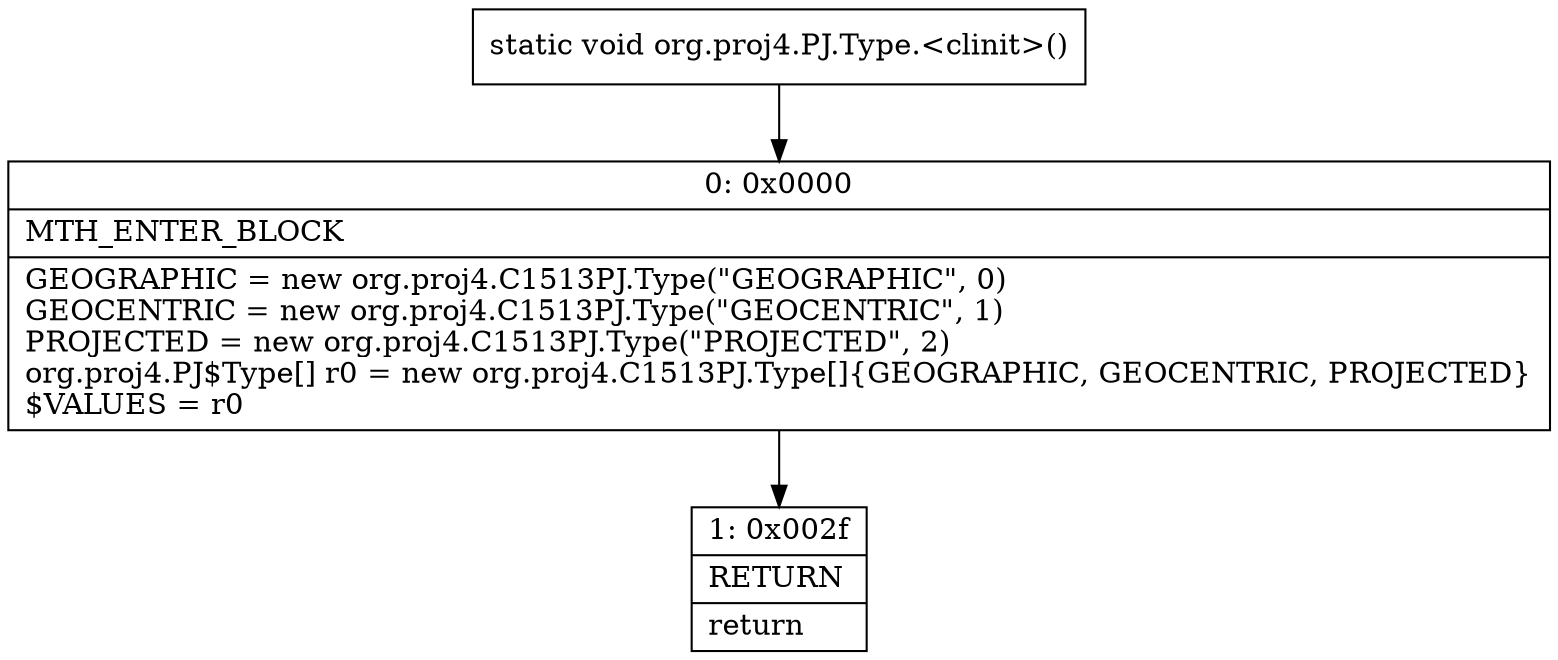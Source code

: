 digraph "CFG fororg.proj4.PJ.Type.\<clinit\>()V" {
Node_0 [shape=record,label="{0\:\ 0x0000|MTH_ENTER_BLOCK\l|GEOGRAPHIC = new org.proj4.C1513PJ.Type(\"GEOGRAPHIC\", 0)\lGEOCENTRIC = new org.proj4.C1513PJ.Type(\"GEOCENTRIC\", 1)\lPROJECTED = new org.proj4.C1513PJ.Type(\"PROJECTED\", 2)\lorg.proj4.PJ$Type[] r0 = new org.proj4.C1513PJ.Type[]\{GEOGRAPHIC, GEOCENTRIC, PROJECTED\}\l$VALUES = r0\l}"];
Node_1 [shape=record,label="{1\:\ 0x002f|RETURN\l|return\l}"];
MethodNode[shape=record,label="{static void org.proj4.PJ.Type.\<clinit\>() }"];
MethodNode -> Node_0;
Node_0 -> Node_1;
}

